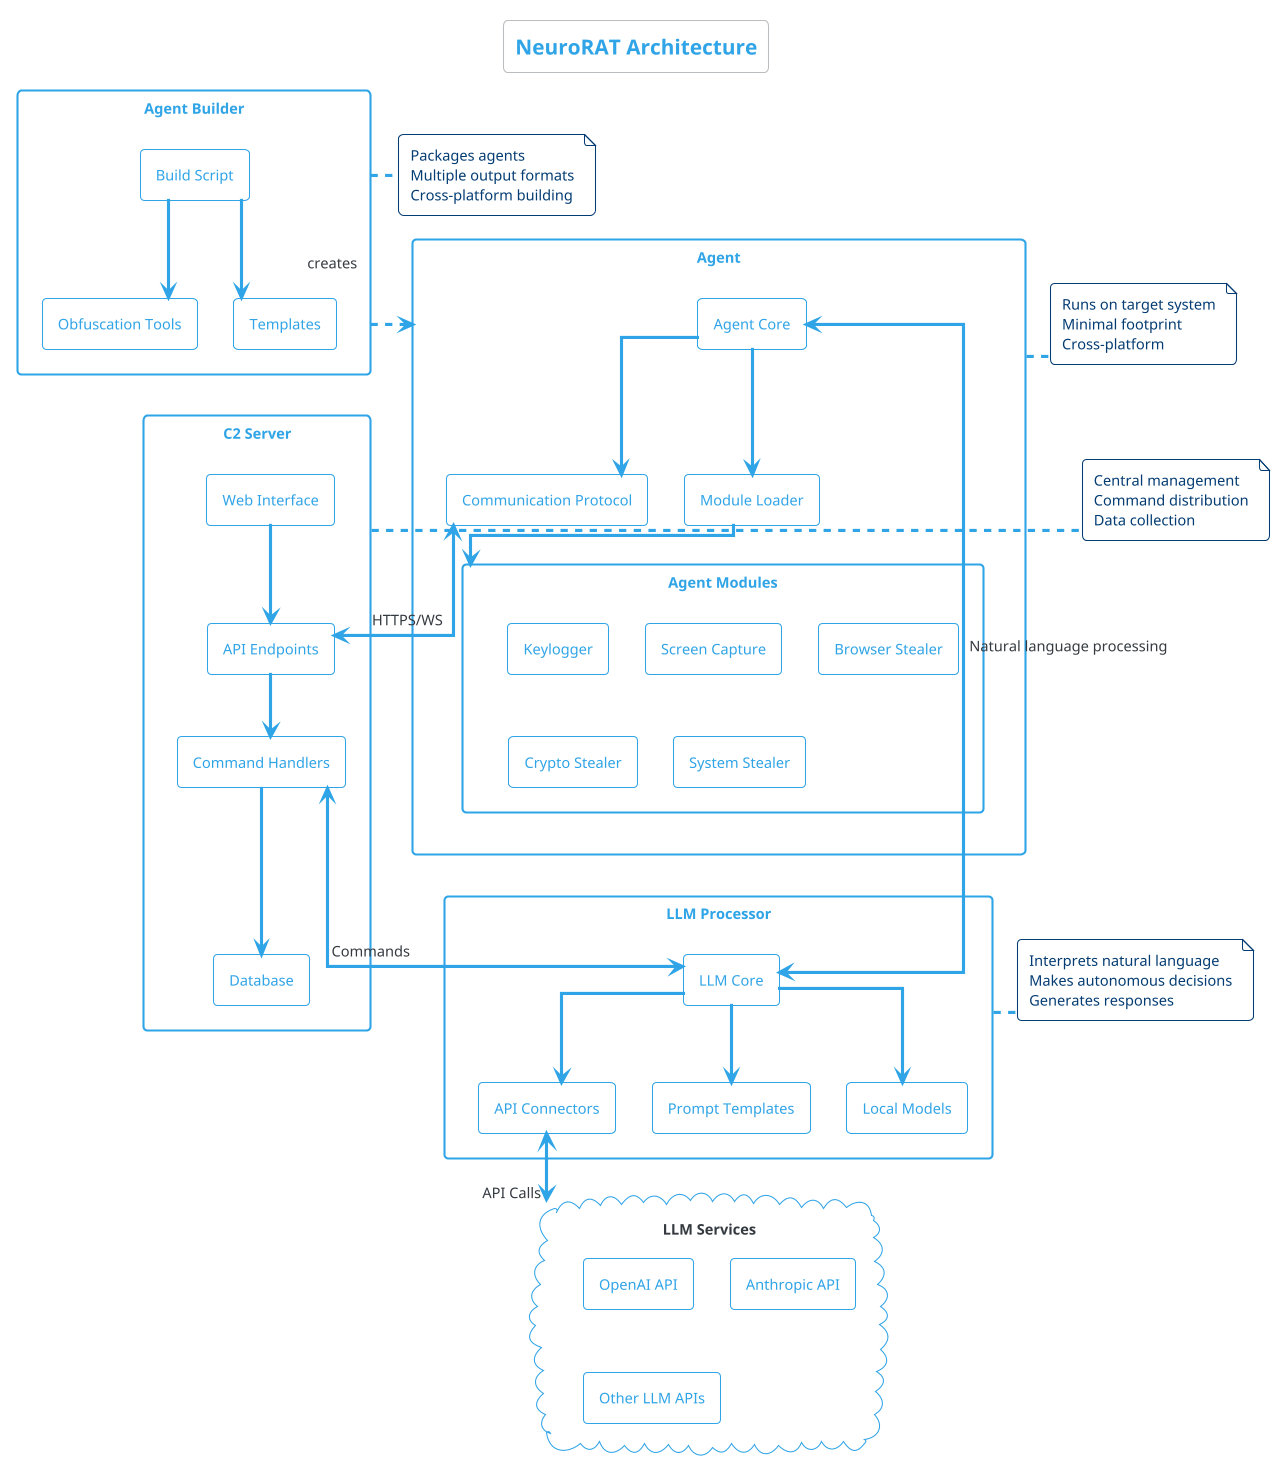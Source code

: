 @startuml NeuroRAT Architecture
!theme cerulean-outline

skinparam componentStyle rectangle
skinparam packageStyle rectangle
skinparam backgroundColor transparent
skinparam defaultFontName Arial
skinparam defaultFontSize 14
skinparam linetype ortho

title NeuroRAT Architecture

' Define components
package "C2 Server" as C2 {
  [Web Interface] as WebUI
  [API Endpoints] as API
  [Command Handlers] as CmdHandlers
  [Database] as DB
  
  WebUI --> API
  API --> CmdHandlers
  CmdHandlers --> DB
}

package "Agent" as Agent {
  [Agent Core] as AgentCore
  [Module Loader] as ModuleLoader
  [Communication Protocol] as AgentComm
  
  package "Agent Modules" as Modules {
    [Keylogger] as Keylog
    [Screen Capture] as Screen
    [Browser Stealer] as Browser
    [Crypto Stealer] as Crypto
    [System Stealer] as System
  }
  
  AgentCore --> ModuleLoader
  AgentCore --> AgentComm
  ModuleLoader --> Modules
}

cloud "LLM Services" as LLMCloud {
  [OpenAI API]
  [Anthropic API]
  [Other LLM APIs]
}

package "LLM Processor" as LLM {
  [LLM Core] as LLMCore
  [API Connectors] as LLMConnectors
  [Prompt Templates] as Prompts
  [Local Models] as LocalModels
  
  LLMCore --> LLMConnectors
  LLMCore --> Prompts
  LLMCore --> LocalModels
}

package "Agent Builder" as Builder {
  [Build Script] as BuildScript
  [Obfuscation Tools] as Obfuscation
  [Templates] as BuildTemplates
  
  BuildScript --> Obfuscation
  BuildScript --> BuildTemplates
}

' Define relationships
AgentComm <--> API : HTTPS/WS
CmdHandlers <--> LLMCore : Commands
LLMConnectors <--> LLMCloud : API Calls
Builder ..> Agent : creates
AgentCore <--> LLMCore : Natural language processing

' Add notes
note right of Agent
  Runs on target system
  Minimal footprint
  Cross-platform
end note

note right of C2
  Central management
  Command distribution
  Data collection
end note

note right of LLM
  Interprets natural language
  Makes autonomous decisions
  Generates responses
end note

note right of Builder
  Packages agents
  Multiple output formats
  Cross-platform building
end note

@enduml 